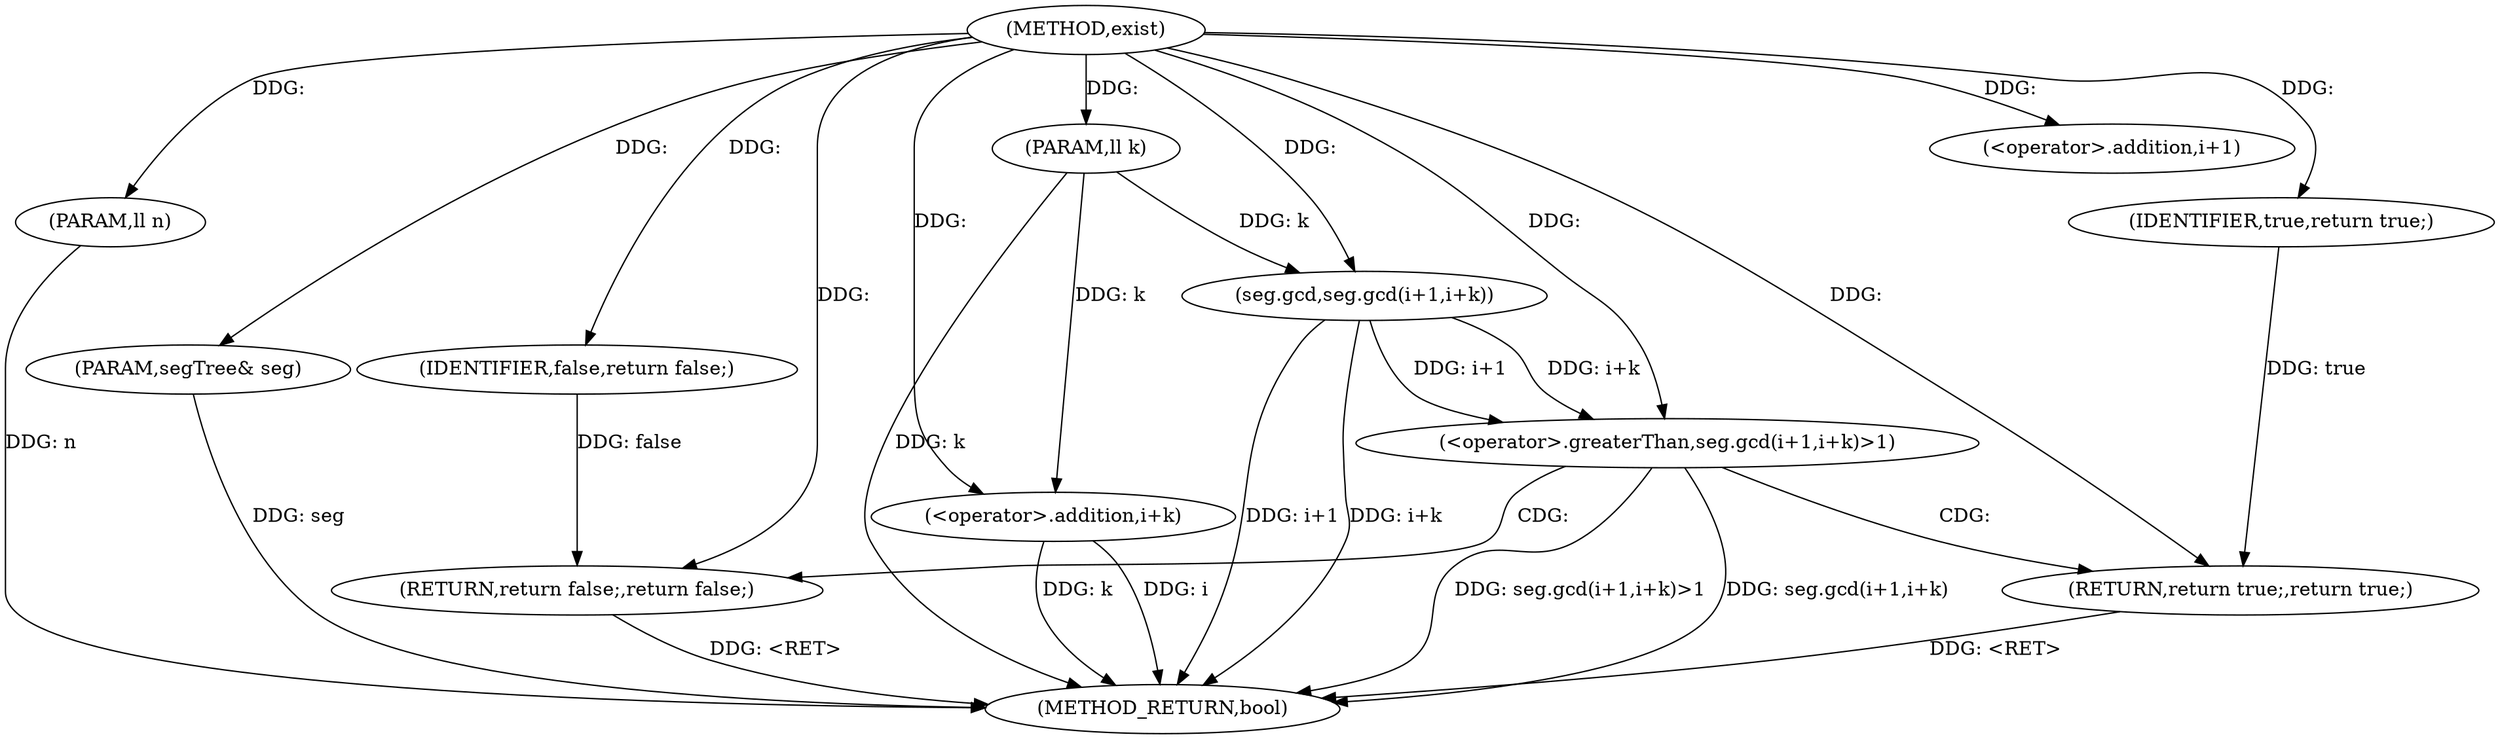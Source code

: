 digraph "exist" {  
"1000444" [label = "(METHOD,exist)" ]
"1000464" [label = "(METHOD_RETURN,bool)" ]
"1000445" [label = "(PARAM,ll k)" ]
"1000446" [label = "(PARAM,ll n)" ]
"1000447" [label = "(PARAM,segTree& seg)" ]
"1000462" [label = "(RETURN,return false;,return false;)" ]
"1000451" [label = "(<operator>.greaterThan,seg.gcd(i+1,i+k)>1)" ]
"1000460" [label = "(RETURN,return true;,return true;)" ]
"1000463" [label = "(IDENTIFIER,false,return false;)" ]
"1000461" [label = "(IDENTIFIER,true,return true;)" ]
"1000452" [label = "(seg.gcd,seg.gcd(i+1,i+k))" ]
"1000453" [label = "(<operator>.addition,i+1)" ]
"1000456" [label = "(<operator>.addition,i+k)" ]
  "1000445" -> "1000464"  [ label = "DDG: k"] 
  "1000446" -> "1000464"  [ label = "DDG: n"] 
  "1000447" -> "1000464"  [ label = "DDG: seg"] 
  "1000452" -> "1000464"  [ label = "DDG: i+1"] 
  "1000456" -> "1000464"  [ label = "DDG: i"] 
  "1000456" -> "1000464"  [ label = "DDG: k"] 
  "1000452" -> "1000464"  [ label = "DDG: i+k"] 
  "1000451" -> "1000464"  [ label = "DDG: seg.gcd(i+1,i+k)"] 
  "1000451" -> "1000464"  [ label = "DDG: seg.gcd(i+1,i+k)>1"] 
  "1000462" -> "1000464"  [ label = "DDG: <RET>"] 
  "1000460" -> "1000464"  [ label = "DDG: <RET>"] 
  "1000444" -> "1000445"  [ label = "DDG: "] 
  "1000444" -> "1000446"  [ label = "DDG: "] 
  "1000444" -> "1000447"  [ label = "DDG: "] 
  "1000463" -> "1000462"  [ label = "DDG: false"] 
  "1000444" -> "1000462"  [ label = "DDG: "] 
  "1000461" -> "1000460"  [ label = "DDG: true"] 
  "1000444" -> "1000460"  [ label = "DDG: "] 
  "1000444" -> "1000463"  [ label = "DDG: "] 
  "1000452" -> "1000451"  [ label = "DDG: i+1"] 
  "1000452" -> "1000451"  [ label = "DDG: i+k"] 
  "1000444" -> "1000451"  [ label = "DDG: "] 
  "1000444" -> "1000461"  [ label = "DDG: "] 
  "1000444" -> "1000452"  [ label = "DDG: "] 
  "1000445" -> "1000452"  [ label = "DDG: k"] 
  "1000444" -> "1000453"  [ label = "DDG: "] 
  "1000444" -> "1000456"  [ label = "DDG: "] 
  "1000445" -> "1000456"  [ label = "DDG: k"] 
  "1000451" -> "1000462"  [ label = "CDG: "] 
  "1000451" -> "1000460"  [ label = "CDG: "] 
}
